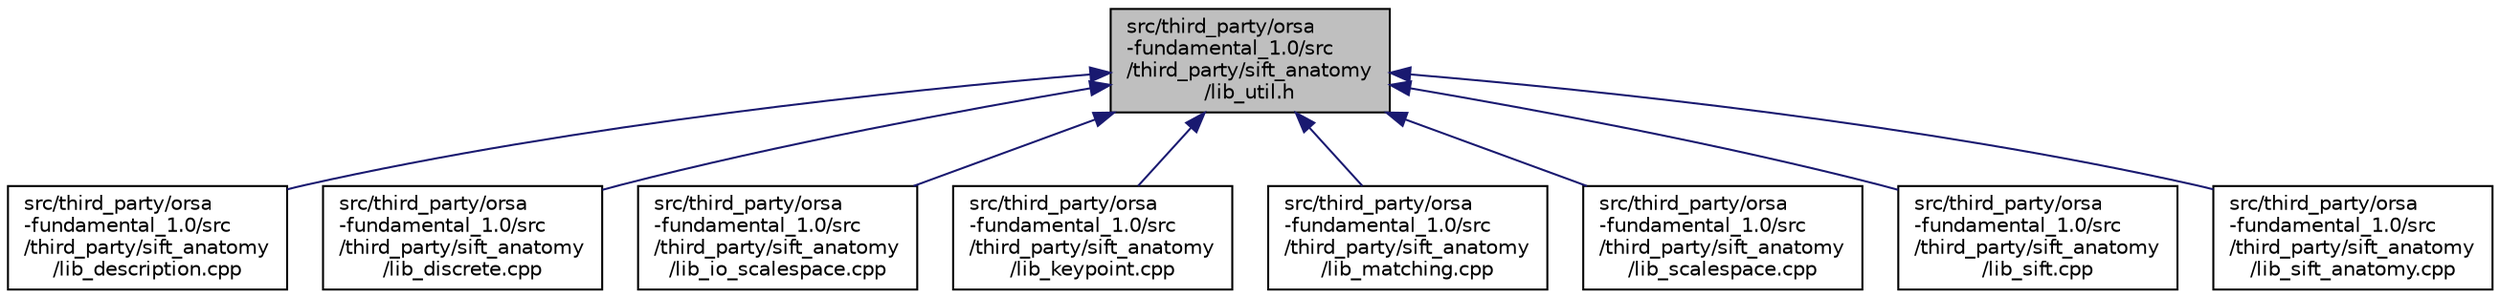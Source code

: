 digraph "src/third_party/orsa-fundamental_1.0/src/third_party/sift_anatomy/lib_util.h"
{
  edge [fontname="Helvetica",fontsize="10",labelfontname="Helvetica",labelfontsize="10"];
  node [fontname="Helvetica",fontsize="10",shape=record];
  Node1 [label="src/third_party/orsa\l-fundamental_1.0/src\l/third_party/sift_anatomy\l/lib_util.h",height=0.2,width=0.4,color="black", fillcolor="grey75", style="filled", fontcolor="black"];
  Node1 -> Node2 [dir="back",color="midnightblue",fontsize="10",style="solid",fontname="Helvetica"];
  Node2 [label="src/third_party/orsa\l-fundamental_1.0/src\l/third_party/sift_anatomy\l/lib_description.cpp",height=0.2,width=0.4,color="black", fillcolor="white", style="filled",URL="$lib__description_8cpp.html"];
  Node1 -> Node3 [dir="back",color="midnightblue",fontsize="10",style="solid",fontname="Helvetica"];
  Node3 [label="src/third_party/orsa\l-fundamental_1.0/src\l/third_party/sift_anatomy\l/lib_discrete.cpp",height=0.2,width=0.4,color="black", fillcolor="white", style="filled",URL="$lib__discrete_8cpp.html"];
  Node1 -> Node4 [dir="back",color="midnightblue",fontsize="10",style="solid",fontname="Helvetica"];
  Node4 [label="src/third_party/orsa\l-fundamental_1.0/src\l/third_party/sift_anatomy\l/lib_io_scalespace.cpp",height=0.2,width=0.4,color="black", fillcolor="white", style="filled",URL="$lib__io__scalespace_8cpp.html"];
  Node1 -> Node5 [dir="back",color="midnightblue",fontsize="10",style="solid",fontname="Helvetica"];
  Node5 [label="src/third_party/orsa\l-fundamental_1.0/src\l/third_party/sift_anatomy\l/lib_keypoint.cpp",height=0.2,width=0.4,color="black", fillcolor="white", style="filled",URL="$lib__keypoint_8cpp.html"];
  Node1 -> Node6 [dir="back",color="midnightblue",fontsize="10",style="solid",fontname="Helvetica"];
  Node6 [label="src/third_party/orsa\l-fundamental_1.0/src\l/third_party/sift_anatomy\l/lib_matching.cpp",height=0.2,width=0.4,color="black", fillcolor="white", style="filled",URL="$lib__matching_8cpp.html"];
  Node1 -> Node7 [dir="back",color="midnightblue",fontsize="10",style="solid",fontname="Helvetica"];
  Node7 [label="src/third_party/orsa\l-fundamental_1.0/src\l/third_party/sift_anatomy\l/lib_scalespace.cpp",height=0.2,width=0.4,color="black", fillcolor="white", style="filled",URL="$lib__scalespace_8cpp.html"];
  Node1 -> Node8 [dir="back",color="midnightblue",fontsize="10",style="solid",fontname="Helvetica"];
  Node8 [label="src/third_party/orsa\l-fundamental_1.0/src\l/third_party/sift_anatomy\l/lib_sift.cpp",height=0.2,width=0.4,color="black", fillcolor="white", style="filled",URL="$lib__sift_8cpp.html"];
  Node1 -> Node9 [dir="back",color="midnightblue",fontsize="10",style="solid",fontname="Helvetica"];
  Node9 [label="src/third_party/orsa\l-fundamental_1.0/src\l/third_party/sift_anatomy\l/lib_sift_anatomy.cpp",height=0.2,width=0.4,color="black", fillcolor="white", style="filled",URL="$lib__sift__anatomy_8cpp.html"];
}
